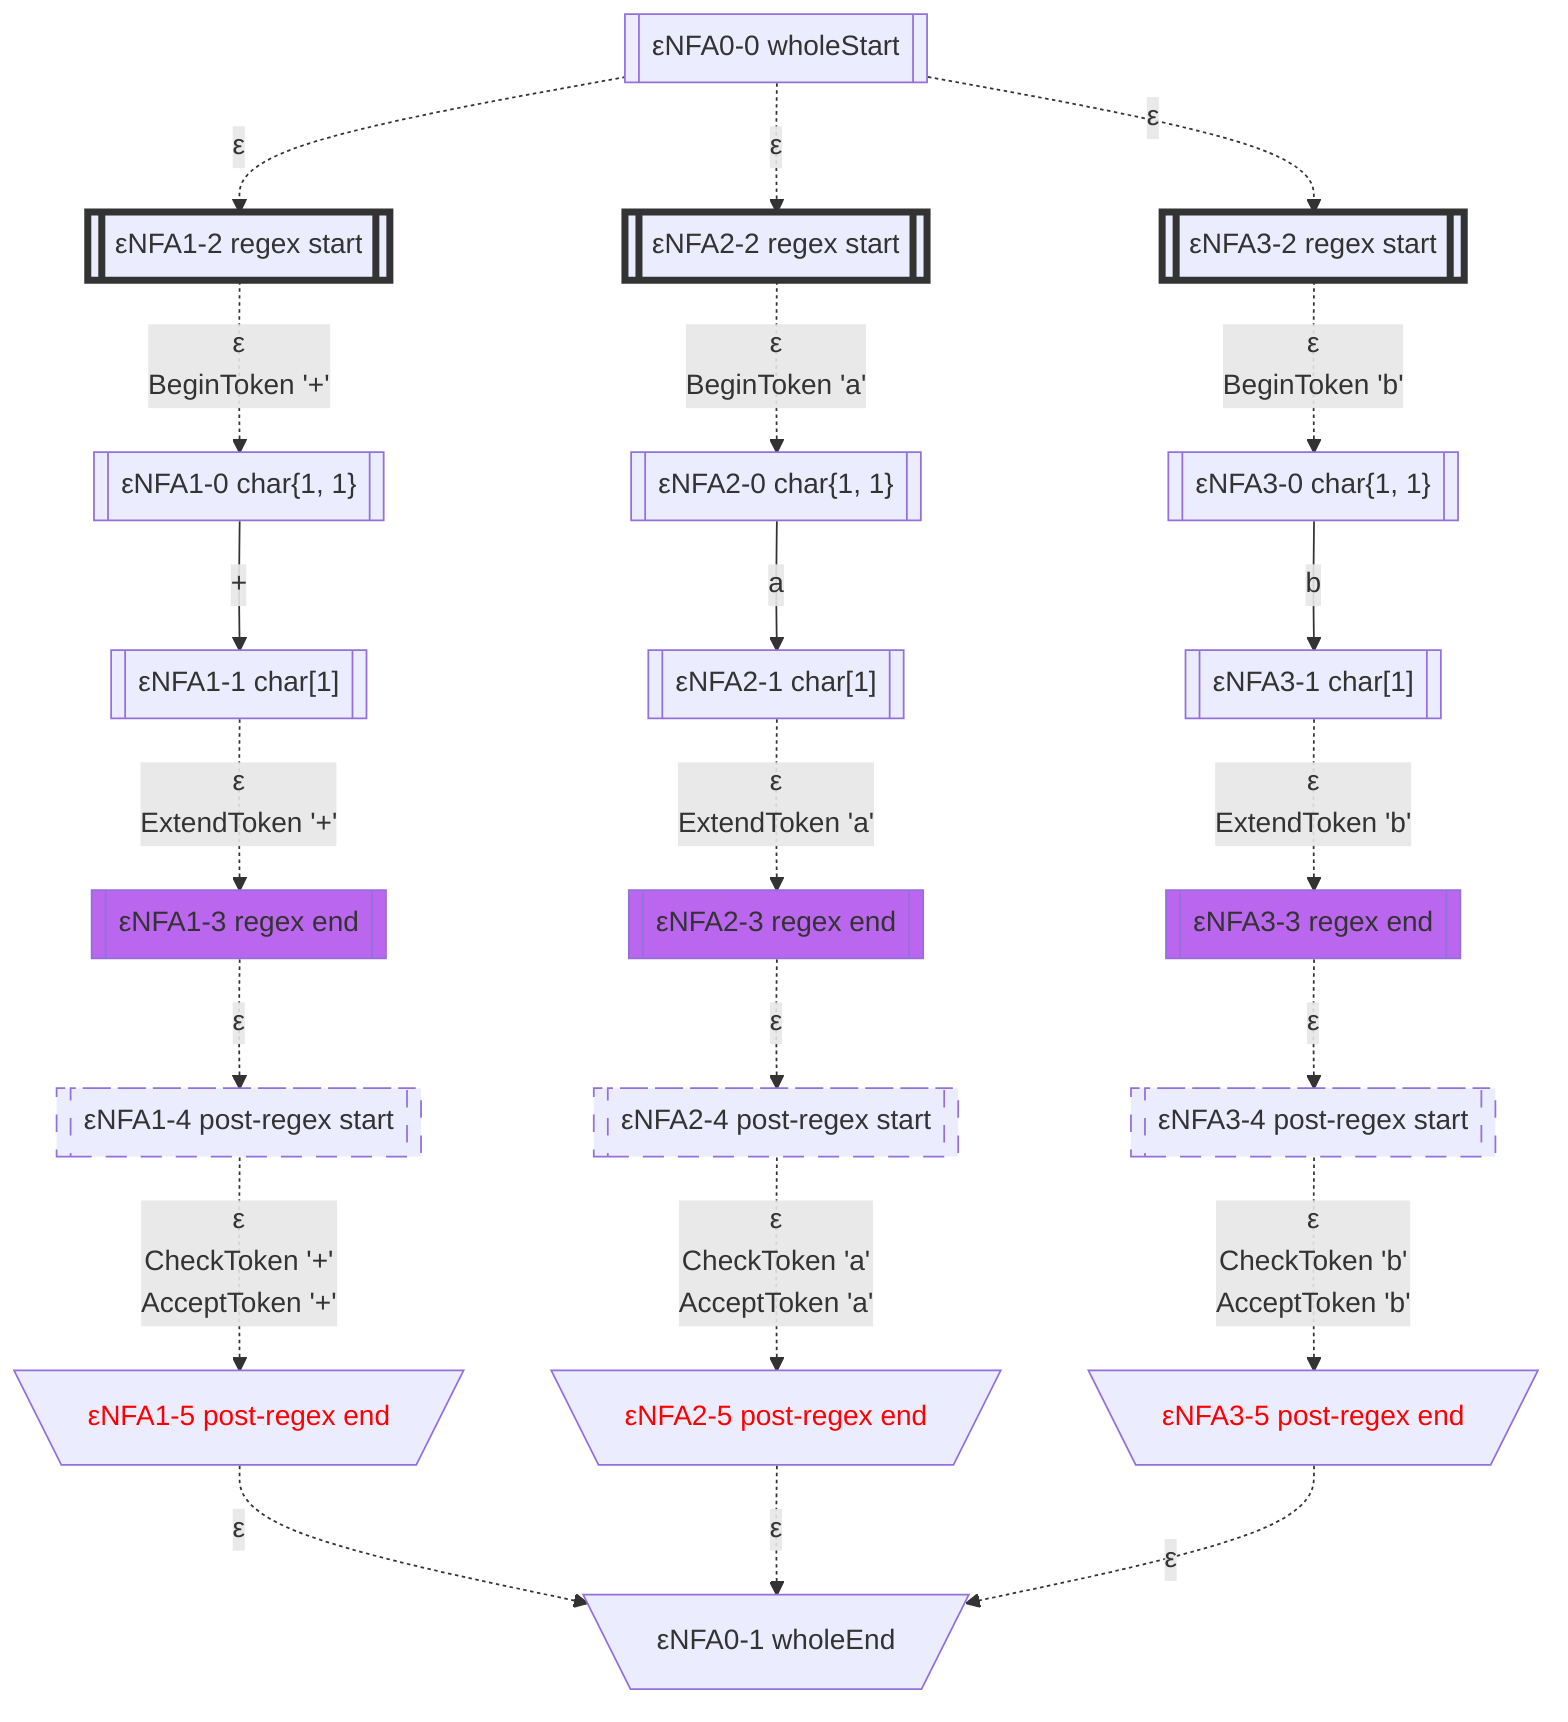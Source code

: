 flowchart
classDef c0001 color:#FF0000;
classDef c0010 stroke-dasharray: 10 10;
classDef c0011 stroke-dasharray: 10 10,color:#FF0000;
classDef c0100 fill:#BB66EE;
classDef c0101 fill:#BB66EE,color:#FF0000;
classDef c0110 fill:#BB66EE,stroke-dasharray: 10 10;
classDef c0111 fill:#BB66EE,stroke-dasharray: 10 10,color:#FF0000;
classDef c1000 stroke:#333,stroke-width:4px;
classDef c1001 stroke:#333,stroke-width:4px,color:#FF0000;
classDef c1010 stroke:#333,stroke-width:4px,stroke-dasharray: 10 10;
classDef c1011 stroke:#333,stroke-width:4px,stroke-dasharray: 10 10,color:#FF0000;
classDef c1100 stroke:#333,stroke-width:4px,fill:#BB66EE;
classDef c1101 stroke:#333,stroke-width:4px,fill:#BB66EE,color:#FF0000;
classDef c1110 stroke:#333,stroke-width:4px,fill:#BB66EE,stroke-dasharray: 10 10;
classDef c1111 stroke:#333,stroke-width:4px,fill:#BB66EE,stroke-dasharray: 10 10,color:#FF0000;
eNFA0_0_57712780[["εNFA0-0 wholeStart"]]
eNFA1_2_20234383[["εNFA1-2 regex start"]]
class eNFA1_2_20234383 c1000;
eNFA2_2_49652976[["εNFA2-2 regex start"]]
class eNFA2_2_49652976 c1000;
eNFA3_2_41421720[["εNFA3-2 regex start"]]
class eNFA3_2_41421720 c1000;
eNFA1_0_47891719[["εNFA1-0 char{1, 1}"]]
eNFA2_0_25342185[["εNFA2-0 char{1, 1}"]]
eNFA3_0_66824994[["εNFA3-0 char{1, 1}"]]
eNFA1_1_28372289[["εNFA1-1 char[1]"]]
eNFA2_1_26753075[["εNFA2-1 char[1]"]]
eNFA3_1_64554036[["εNFA3-1 char[1]"]]
eNFA1_3_54024015[["εNFA1-3 regex end"]]
class eNFA1_3_54024015 c0100;
eNFA2_3_39451090[["εNFA2-3 regex end"]]
class eNFA2_3_39451090 c0100;
eNFA3_3_44115416[["εNFA3-3 regex end"]]
class eNFA3_3_44115416 c0100;
eNFA1_4_16454088[["εNFA1-4 post-regex start"]]
class eNFA1_4_16454088 c0010;
eNFA2_4_19515494[["εNFA2-4 post-regex start"]]
class eNFA2_4_19515494 c0010;
eNFA3_4_61494432[["εNFA3-4 post-regex start"]]
class eNFA3_4_61494432 c0010;
eNFA1_5_13869071[\"εNFA1-5 post-regex end"/]
class eNFA1_5_13869071 c0001;
eNFA2_5_44223604[\"εNFA2-5 post-regex end"/]
class eNFA2_5_44223604 c0001;
eNFA3_5_37251161[\"εNFA3-5 post-regex end"/]
class eNFA3_5_37251161 c0001;
eNFA0_1_62468121[\"εNFA0-1 wholeEnd"/]
eNFA0_0_57712780 -.->|"ε"|eNFA1_2_20234383
eNFA0_0_57712780 -.->|"ε"|eNFA2_2_49652976
eNFA0_0_57712780 -.->|"ε"|eNFA3_2_41421720
eNFA1_2_20234383 -.->|"ε
BeginToken '+'"|eNFA1_0_47891719
eNFA2_2_49652976 -.->|"ε
BeginToken 'a'"|eNFA2_0_25342185
eNFA3_2_41421720 -.->|"ε
BeginToken 'b'"|eNFA3_0_66824994
eNFA1_0_47891719 -->|"+"|eNFA1_1_28372289
eNFA2_0_25342185 -->|"a"|eNFA2_1_26753075
eNFA3_0_66824994 -->|"b"|eNFA3_1_64554036
eNFA1_1_28372289 -.->|"ε
ExtendToken '+'"|eNFA1_3_54024015
eNFA2_1_26753075 -.->|"ε
ExtendToken 'a'"|eNFA2_3_39451090
eNFA3_1_64554036 -.->|"ε
ExtendToken 'b'"|eNFA3_3_44115416
eNFA1_3_54024015 -.->|"ε"|eNFA1_4_16454088
eNFA2_3_39451090 -.->|"ε"|eNFA2_4_19515494
eNFA3_3_44115416 -.->|"ε"|eNFA3_4_61494432
eNFA1_4_16454088 -.->|"ε
CheckToken '+'
AcceptToken '+'"|eNFA1_5_13869071
eNFA2_4_19515494 -.->|"ε
CheckToken 'a'
AcceptToken 'a'"|eNFA2_5_44223604
eNFA3_4_61494432 -.->|"ε
CheckToken 'b'
AcceptToken 'b'"|eNFA3_5_37251161
eNFA1_5_13869071 -.->|"ε"|eNFA0_1_62468121
eNFA2_5_44223604 -.->|"ε"|eNFA0_1_62468121
eNFA3_5_37251161 -.->|"ε"|eNFA0_1_62468121
